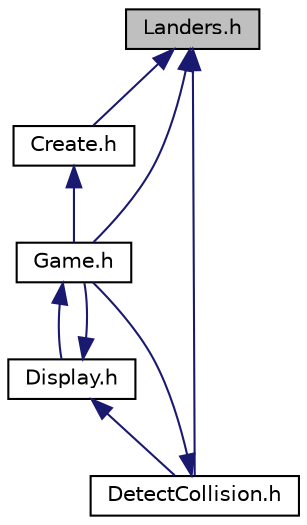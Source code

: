 digraph "Landers.h"
{
  edge [fontname="Helvetica",fontsize="10",labelfontname="Helvetica",labelfontsize="10"];
  node [fontname="Helvetica",fontsize="10",shape=record];
  Node1 [label="Landers.h",height=0.2,width=0.4,color="black", fillcolor="grey75", style="filled", fontcolor="black"];
  Node1 -> Node2 [dir="back",color="midnightblue",fontsize="10",style="solid",fontname="Helvetica"];
  Node2 [label="Create.h",height=0.2,width=0.4,color="black", fillcolor="white", style="filled",URL="$_create_8h.html",tooltip="The purpose of this class is to create and populate object vectors and sprite vectors.This includes an enemy vector,lander sprite vector,a laser vector,a laser sprite vector, a missile vector and a missile sprite vector. "];
  Node2 -> Node3 [dir="back",color="midnightblue",fontsize="10",style="solid",fontname="Helvetica"];
  Node3 [label="Game.h",height=0.2,width=0.4,color="black", fillcolor="white", style="filled",URL="$_game_8h.html",tooltip="This class contains the logic of the the game. It is a central game controller that manages ties toge..."];
  Node3 -> Node4 [dir="back",color="midnightblue",fontsize="10",style="solid",fontname="Helvetica"];
  Node4 [label="Display.h",height=0.2,width=0.4,color="black", fillcolor="white", style="filled",URL="$_display_8h.html",tooltip="TException class thrown when font text cannot be loaded from file. "];
  Node4 -> Node5 [dir="back",color="midnightblue",fontsize="10",style="solid",fontname="Helvetica"];
  Node5 [label="DetectCollision.h",height=0.2,width=0.4,color="black", fillcolor="white", style="filled",URL="$_detect_collision_8h.html",tooltip="The purpose of this class is to run through and match all the objects that need to be passed into the..."];
  Node5 -> Node3 [dir="back",color="midnightblue",fontsize="10",style="solid",fontname="Helvetica"];
  Node4 -> Node3 [dir="back",color="midnightblue",fontsize="10",style="solid",fontname="Helvetica"];
  Node1 -> Node5 [dir="back",color="midnightblue",fontsize="10",style="solid",fontname="Helvetica"];
  Node1 -> Node3 [dir="back",color="midnightblue",fontsize="10",style="solid",fontname="Helvetica"];
}
